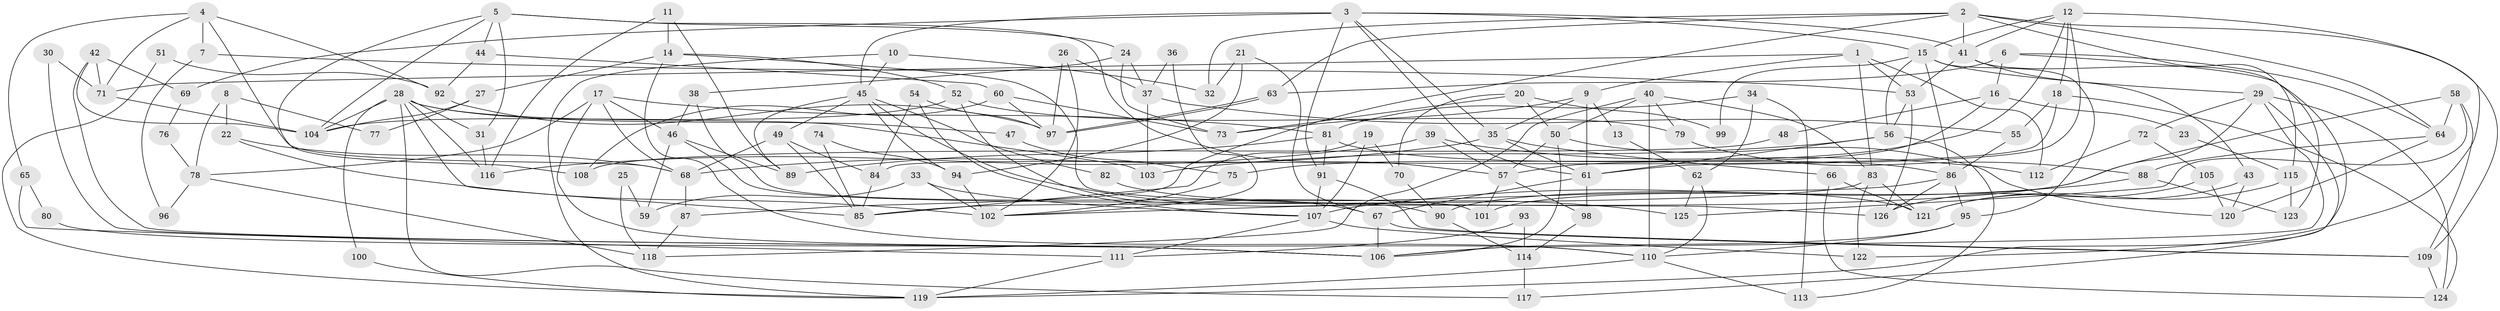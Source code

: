 // coarse degree distribution, {5: 0.13333333333333333, 21: 0.011111111111111112, 14: 0.011111111111111112, 8: 0.03333333333333333, 3: 0.32222222222222224, 2: 0.14444444444444443, 4: 0.17777777777777778, 10: 0.03333333333333333, 9: 0.022222222222222223, 6: 0.08888888888888889, 7: 0.022222222222222223}
// Generated by graph-tools (version 1.1) at 2025/51/03/04/25 22:51:10]
// undirected, 126 vertices, 252 edges
graph export_dot {
  node [color=gray90,style=filled];
  1;
  2;
  3;
  4;
  5;
  6;
  7;
  8;
  9;
  10;
  11;
  12;
  13;
  14;
  15;
  16;
  17;
  18;
  19;
  20;
  21;
  22;
  23;
  24;
  25;
  26;
  27;
  28;
  29;
  30;
  31;
  32;
  33;
  34;
  35;
  36;
  37;
  38;
  39;
  40;
  41;
  42;
  43;
  44;
  45;
  46;
  47;
  48;
  49;
  50;
  51;
  52;
  53;
  54;
  55;
  56;
  57;
  58;
  59;
  60;
  61;
  62;
  63;
  64;
  65;
  66;
  67;
  68;
  69;
  70;
  71;
  72;
  73;
  74;
  75;
  76;
  77;
  78;
  79;
  80;
  81;
  82;
  83;
  84;
  85;
  86;
  87;
  88;
  89;
  90;
  91;
  92;
  93;
  94;
  95;
  96;
  97;
  98;
  99;
  100;
  101;
  102;
  103;
  104;
  105;
  106;
  107;
  108;
  109;
  110;
  111;
  112;
  113;
  114;
  115;
  116;
  117;
  118;
  119;
  120;
  121;
  122;
  123;
  124;
  125;
  126;
  1 -- 53;
  1 -- 83;
  1 -- 9;
  1 -- 71;
  1 -- 112;
  2 -- 109;
  2 -- 41;
  2 -- 32;
  2 -- 63;
  2 -- 64;
  2 -- 87;
  2 -- 115;
  3 -- 15;
  3 -- 41;
  3 -- 35;
  3 -- 45;
  3 -- 61;
  3 -- 69;
  3 -- 91;
  4 -- 71;
  4 -- 68;
  4 -- 7;
  4 -- 65;
  4 -- 92;
  5 -- 24;
  5 -- 104;
  5 -- 31;
  5 -- 44;
  5 -- 57;
  5 -- 108;
  6 -- 64;
  6 -- 63;
  6 -- 16;
  6 -- 123;
  7 -- 53;
  7 -- 96;
  8 -- 78;
  8 -- 22;
  8 -- 77;
  9 -- 61;
  9 -- 13;
  9 -- 35;
  9 -- 73;
  10 -- 45;
  10 -- 119;
  10 -- 32;
  11 -- 14;
  11 -- 89;
  11 -- 116;
  12 -- 15;
  12 -- 61;
  12 -- 18;
  12 -- 41;
  12 -- 75;
  12 -- 122;
  13 -- 62;
  14 -- 110;
  14 -- 126;
  14 -- 27;
  14 -- 52;
  15 -- 29;
  15 -- 95;
  15 -- 56;
  15 -- 86;
  15 -- 99;
  16 -- 57;
  16 -- 23;
  16 -- 48;
  17 -- 68;
  17 -- 110;
  17 -- 46;
  17 -- 78;
  17 -- 81;
  18 -- 124;
  18 -- 55;
  18 -- 84;
  19 -- 85;
  19 -- 107;
  19 -- 70;
  20 -- 70;
  20 -- 50;
  20 -- 73;
  20 -- 99;
  21 -- 67;
  21 -- 32;
  21 -- 94;
  22 -- 68;
  22 -- 102;
  23 -- 115;
  24 -- 73;
  24 -- 37;
  24 -- 38;
  25 -- 118;
  25 -- 59;
  26 -- 102;
  26 -- 97;
  26 -- 37;
  27 -- 104;
  27 -- 77;
  28 -- 103;
  28 -- 31;
  28 -- 47;
  28 -- 85;
  28 -- 100;
  28 -- 104;
  28 -- 116;
  28 -- 117;
  29 -- 124;
  29 -- 101;
  29 -- 72;
  29 -- 106;
  29 -- 117;
  30 -- 71;
  30 -- 106;
  31 -- 116;
  33 -- 107;
  33 -- 102;
  33 -- 59;
  34 -- 81;
  34 -- 113;
  34 -- 62;
  35 -- 61;
  35 -- 66;
  35 -- 68;
  36 -- 102;
  36 -- 37;
  37 -- 55;
  37 -- 103;
  38 -- 46;
  38 -- 101;
  39 -- 116;
  39 -- 57;
  39 -- 112;
  40 -- 79;
  40 -- 50;
  40 -- 83;
  40 -- 110;
  40 -- 118;
  41 -- 53;
  41 -- 43;
  41 -- 119;
  42 -- 104;
  42 -- 71;
  42 -- 69;
  42 -- 106;
  43 -- 120;
  43 -- 121;
  44 -- 60;
  44 -- 92;
  45 -- 49;
  45 -- 82;
  45 -- 89;
  45 -- 94;
  45 -- 125;
  46 -- 89;
  46 -- 59;
  46 -- 90;
  47 -- 75;
  48 -- 108;
  49 -- 85;
  49 -- 84;
  49 -- 68;
  50 -- 57;
  50 -- 106;
  50 -- 120;
  51 -- 92;
  51 -- 119;
  52 -- 67;
  52 -- 79;
  52 -- 104;
  53 -- 56;
  53 -- 126;
  54 -- 107;
  54 -- 97;
  54 -- 84;
  55 -- 86;
  56 -- 61;
  56 -- 103;
  56 -- 113;
  57 -- 98;
  57 -- 101;
  58 -- 109;
  58 -- 125;
  58 -- 64;
  58 -- 102;
  60 -- 97;
  60 -- 73;
  60 -- 108;
  61 -- 67;
  61 -- 98;
  62 -- 110;
  62 -- 125;
  63 -- 97;
  63 -- 97;
  64 -- 88;
  64 -- 120;
  65 -- 111;
  65 -- 80;
  66 -- 121;
  66 -- 124;
  67 -- 106;
  67 -- 109;
  68 -- 87;
  69 -- 76;
  70 -- 90;
  71 -- 104;
  72 -- 112;
  72 -- 105;
  74 -- 85;
  74 -- 94;
  75 -- 102;
  76 -- 78;
  78 -- 118;
  78 -- 96;
  79 -- 88;
  80 -- 106;
  81 -- 91;
  81 -- 86;
  81 -- 89;
  82 -- 121;
  83 -- 85;
  83 -- 121;
  83 -- 122;
  84 -- 85;
  86 -- 90;
  86 -- 95;
  86 -- 126;
  87 -- 118;
  88 -- 123;
  88 -- 107;
  90 -- 114;
  91 -- 107;
  91 -- 109;
  92 -- 97;
  93 -- 114;
  93 -- 111;
  94 -- 102;
  95 -- 106;
  95 -- 110;
  98 -- 114;
  100 -- 119;
  105 -- 120;
  105 -- 126;
  107 -- 122;
  107 -- 111;
  109 -- 124;
  110 -- 113;
  110 -- 119;
  111 -- 119;
  114 -- 117;
  115 -- 121;
  115 -- 123;
}
